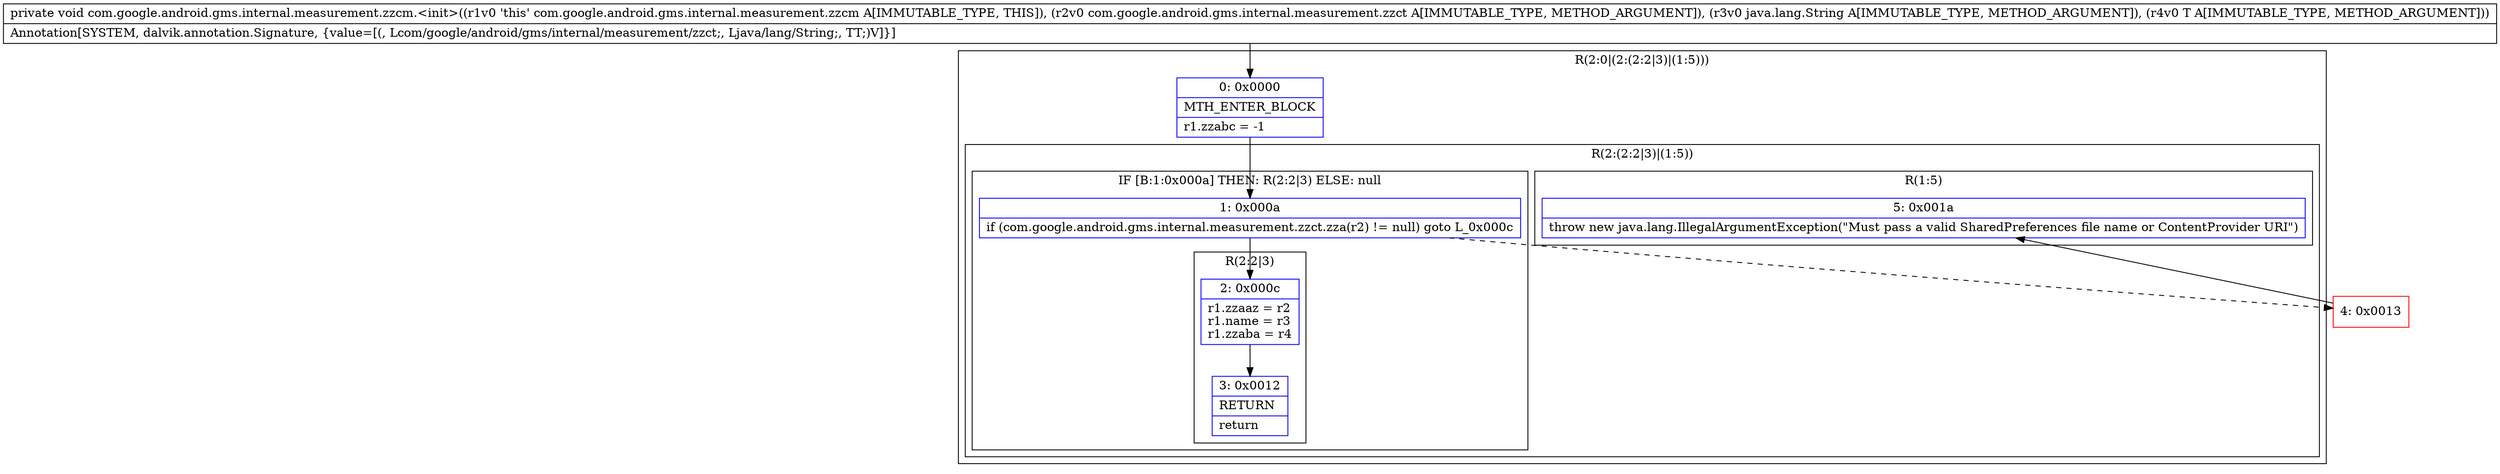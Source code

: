 digraph "CFG forcom.google.android.gms.internal.measurement.zzcm.\<init\>(Lcom\/google\/android\/gms\/internal\/measurement\/zzct;Ljava\/lang\/String;Ljava\/lang\/Object;)V" {
subgraph cluster_Region_1247390582 {
label = "R(2:0|(2:(2:2|3)|(1:5)))";
node [shape=record,color=blue];
Node_0 [shape=record,label="{0\:\ 0x0000|MTH_ENTER_BLOCK\l|r1.zzabc = \-1\l}"];
subgraph cluster_Region_1993871518 {
label = "R(2:(2:2|3)|(1:5))";
node [shape=record,color=blue];
subgraph cluster_IfRegion_1951340434 {
label = "IF [B:1:0x000a] THEN: R(2:2|3) ELSE: null";
node [shape=record,color=blue];
Node_1 [shape=record,label="{1\:\ 0x000a|if (com.google.android.gms.internal.measurement.zzct.zza(r2) != null) goto L_0x000c\l}"];
subgraph cluster_Region_1346378822 {
label = "R(2:2|3)";
node [shape=record,color=blue];
Node_2 [shape=record,label="{2\:\ 0x000c|r1.zzaaz = r2\lr1.name = r3\lr1.zzaba = r4\l}"];
Node_3 [shape=record,label="{3\:\ 0x0012|RETURN\l|return\l}"];
}
}
subgraph cluster_Region_1464143651 {
label = "R(1:5)";
node [shape=record,color=blue];
Node_5 [shape=record,label="{5\:\ 0x001a|throw new java.lang.IllegalArgumentException(\"Must pass a valid SharedPreferences file name or ContentProvider URI\")\l}"];
}
}
}
Node_4 [shape=record,color=red,label="{4\:\ 0x0013}"];
MethodNode[shape=record,label="{private void com.google.android.gms.internal.measurement.zzcm.\<init\>((r1v0 'this' com.google.android.gms.internal.measurement.zzcm A[IMMUTABLE_TYPE, THIS]), (r2v0 com.google.android.gms.internal.measurement.zzct A[IMMUTABLE_TYPE, METHOD_ARGUMENT]), (r3v0 java.lang.String A[IMMUTABLE_TYPE, METHOD_ARGUMENT]), (r4v0 T A[IMMUTABLE_TYPE, METHOD_ARGUMENT]))  | Annotation[SYSTEM, dalvik.annotation.Signature, \{value=[(, Lcom\/google\/android\/gms\/internal\/measurement\/zzct;, Ljava\/lang\/String;, TT;)V]\}]\l}"];
MethodNode -> Node_0;
Node_0 -> Node_1;
Node_1 -> Node_2;
Node_1 -> Node_4[style=dashed];
Node_2 -> Node_3;
Node_4 -> Node_5;
}

